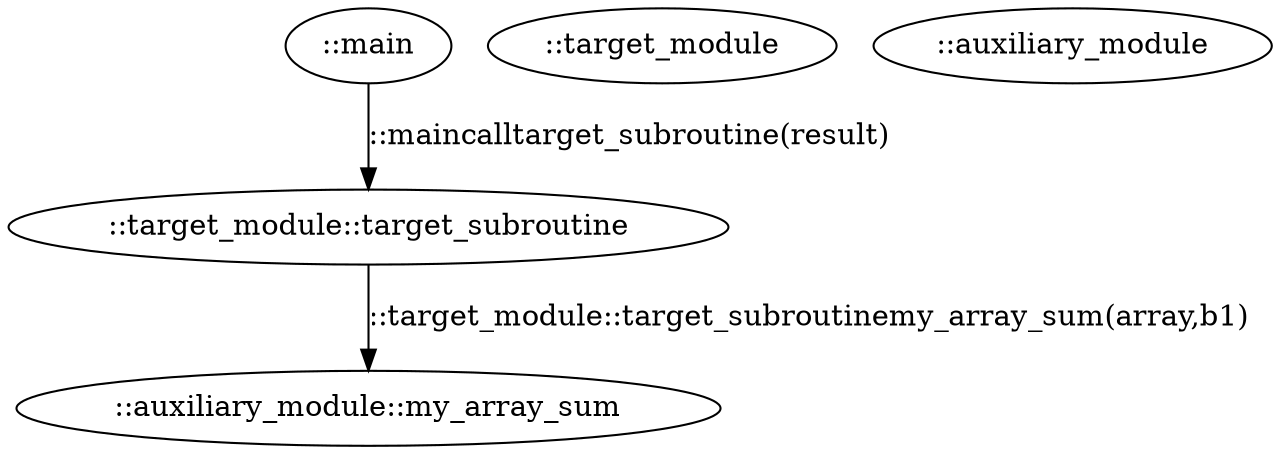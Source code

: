 digraph G {
0[label="::auxiliary_module::my_array_sum"];
1[label="::target_module"];
2[label="::target_module::target_subroutine"];
3[label="::main"];
4[label="::auxiliary_module"];
2->0 [label="::target_module::target_subroutinemy_array_sum(array,b1)"];
3->2 [label="::maincalltarget_subroutine(result)"];
}
